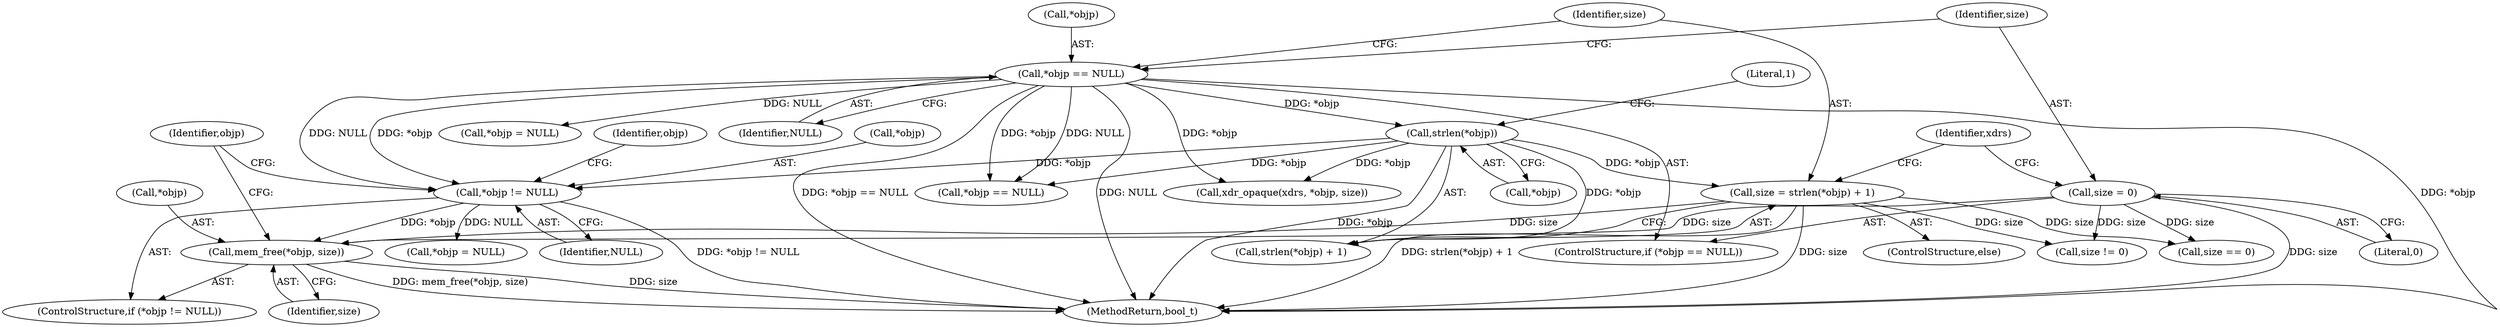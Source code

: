 digraph "0_krb5_df17a1224a3406f57477bcd372c61e04c0e5a5bb@API" {
"1000204" [label="(Call,mem_free(*objp, size))"];
"1000200" [label="(Call,*objp != NULL)"];
"1000124" [label="(Call,strlen(*objp))"];
"1000113" [label="(Call,*objp == NULL)"];
"1000117" [label="(Call,size = 0)"];
"1000121" [label="(Call,size = strlen(*objp) + 1)"];
"1000121" [label="(Call,size = strlen(*objp) + 1)"];
"1000122" [label="(Identifier,size)"];
"1000191" [label="(Call,xdr_opaque(xdrs, *objp, size))"];
"1000205" [label="(Call,*objp)"];
"1000206" [label="(Identifier,objp)"];
"1000117" [label="(Call,size = 0)"];
"1000204" [label="(Call,mem_free(*objp, size))"];
"1000210" [label="(Identifier,objp)"];
"1000113" [label="(Call,*objp == NULL)"];
"1000120" [label="(ControlStructure,else)"];
"1000156" [label="(Call,*objp == NULL)"];
"1000119" [label="(Literal,0)"];
"1000118" [label="(Identifier,size)"];
"1000148" [label="(Call,*objp = NULL)"];
"1000216" [label="(MethodReturn,bool_t)"];
"1000203" [label="(Identifier,NULL)"];
"1000200" [label="(Call,*objp != NULL)"];
"1000124" [label="(Call,strlen(*objp))"];
"1000207" [label="(Identifier,size)"];
"1000131" [label="(Identifier,xdrs)"];
"1000125" [label="(Call,*objp)"];
"1000127" [label="(Literal,1)"];
"1000187" [label="(Call,size != 0)"];
"1000112" [label="(ControlStructure,if (*objp == NULL))"];
"1000116" [label="(Identifier,NULL)"];
"1000201" [label="(Call,*objp)"];
"1000114" [label="(Call,*objp)"];
"1000208" [label="(Call,*objp = NULL)"];
"1000199" [label="(ControlStructure,if (*objp != NULL))"];
"1000123" [label="(Call,strlen(*objp) + 1)"];
"1000144" [label="(Call,size == 0)"];
"1000204" -> "1000199"  [label="AST: "];
"1000204" -> "1000207"  [label="CFG: "];
"1000205" -> "1000204"  [label="AST: "];
"1000207" -> "1000204"  [label="AST: "];
"1000210" -> "1000204"  [label="CFG: "];
"1000204" -> "1000216"  [label="DDG: size"];
"1000204" -> "1000216"  [label="DDG: mem_free(*objp, size)"];
"1000200" -> "1000204"  [label="DDG: *objp"];
"1000117" -> "1000204"  [label="DDG: size"];
"1000121" -> "1000204"  [label="DDG: size"];
"1000200" -> "1000199"  [label="AST: "];
"1000200" -> "1000203"  [label="CFG: "];
"1000201" -> "1000200"  [label="AST: "];
"1000203" -> "1000200"  [label="AST: "];
"1000206" -> "1000200"  [label="CFG: "];
"1000210" -> "1000200"  [label="CFG: "];
"1000200" -> "1000216"  [label="DDG: *objp != NULL"];
"1000124" -> "1000200"  [label="DDG: *objp"];
"1000113" -> "1000200"  [label="DDG: *objp"];
"1000113" -> "1000200"  [label="DDG: NULL"];
"1000200" -> "1000208"  [label="DDG: NULL"];
"1000124" -> "1000123"  [label="AST: "];
"1000124" -> "1000125"  [label="CFG: "];
"1000125" -> "1000124"  [label="AST: "];
"1000127" -> "1000124"  [label="CFG: "];
"1000124" -> "1000216"  [label="DDG: *objp"];
"1000124" -> "1000121"  [label="DDG: *objp"];
"1000124" -> "1000123"  [label="DDG: *objp"];
"1000113" -> "1000124"  [label="DDG: *objp"];
"1000124" -> "1000156"  [label="DDG: *objp"];
"1000124" -> "1000191"  [label="DDG: *objp"];
"1000113" -> "1000112"  [label="AST: "];
"1000113" -> "1000116"  [label="CFG: "];
"1000114" -> "1000113"  [label="AST: "];
"1000116" -> "1000113"  [label="AST: "];
"1000118" -> "1000113"  [label="CFG: "];
"1000122" -> "1000113"  [label="CFG: "];
"1000113" -> "1000216"  [label="DDG: *objp"];
"1000113" -> "1000216"  [label="DDG: *objp == NULL"];
"1000113" -> "1000216"  [label="DDG: NULL"];
"1000113" -> "1000148"  [label="DDG: NULL"];
"1000113" -> "1000156"  [label="DDG: *objp"];
"1000113" -> "1000156"  [label="DDG: NULL"];
"1000113" -> "1000191"  [label="DDG: *objp"];
"1000117" -> "1000112"  [label="AST: "];
"1000117" -> "1000119"  [label="CFG: "];
"1000118" -> "1000117"  [label="AST: "];
"1000119" -> "1000117"  [label="AST: "];
"1000131" -> "1000117"  [label="CFG: "];
"1000117" -> "1000216"  [label="DDG: size"];
"1000117" -> "1000144"  [label="DDG: size"];
"1000117" -> "1000187"  [label="DDG: size"];
"1000121" -> "1000120"  [label="AST: "];
"1000121" -> "1000123"  [label="CFG: "];
"1000122" -> "1000121"  [label="AST: "];
"1000123" -> "1000121"  [label="AST: "];
"1000131" -> "1000121"  [label="CFG: "];
"1000121" -> "1000216"  [label="DDG: strlen(*objp) + 1"];
"1000121" -> "1000216"  [label="DDG: size"];
"1000121" -> "1000144"  [label="DDG: size"];
"1000121" -> "1000187"  [label="DDG: size"];
}
